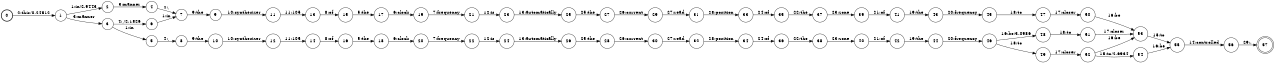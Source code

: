 digraph FST {
rankdir = LR;
size = "8.5,11";
label = "";
center = 1;
orientation = Portrait;
ranksep = "0.4";
nodesep = "0.25";
0 [label = "0", shape = circle, style = bold, fontsize = 14]
	0 -> 1 [label = "2:this/0.24512", fontsize = 14];
1 [label = "1", shape = circle, style = solid, fontsize = 14]
	1 -> 2 [label = "1:in/2.9443", fontsize = 14];
	1 -> 3 [label = "3:manner", fontsize = 14];
2 [label = "2", shape = circle, style = solid, fontsize = 14]
	2 -> 4 [label = "3:manner", fontsize = 14];
3 [label = "3", shape = circle, style = solid, fontsize = 14]
	3 -> 5 [label = "1:in", fontsize = 14];
	3 -> 6 [label = "4:,/2.1826", fontsize = 14];
4 [label = "4", shape = circle, style = solid, fontsize = 14]
	4 -> 7 [label = "4:,", fontsize = 14];
5 [label = "5", shape = circle, style = solid, fontsize = 14]
	5 -> 8 [label = "4:,", fontsize = 14];
6 [label = "6", shape = circle, style = solid, fontsize = 14]
	6 -> 7 [label = "1:in", fontsize = 14];
7 [label = "7", shape = circle, style = solid, fontsize = 14]
	7 -> 9 [label = "9:the", fontsize = 14];
8 [label = "8", shape = circle, style = solid, fontsize = 14]
	8 -> 10 [label = "9:the", fontsize = 14];
9 [label = "9", shape = circle, style = solid, fontsize = 14]
	9 -> 11 [label = "10:synthesizer", fontsize = 14];
10 [label = "10", shape = circle, style = solid, fontsize = 14]
	10 -> 12 [label = "10:synthesizer", fontsize = 14];
11 [label = "11", shape = circle, style = solid, fontsize = 14]
	11 -> 13 [label = "11:105", fontsize = 14];
12 [label = "12", shape = circle, style = solid, fontsize = 14]
	12 -> 14 [label = "11:105", fontsize = 14];
13 [label = "13", shape = circle, style = solid, fontsize = 14]
	13 -> 15 [label = "8:of", fontsize = 14];
14 [label = "14", shape = circle, style = solid, fontsize = 14]
	14 -> 16 [label = "8:of", fontsize = 14];
15 [label = "15", shape = circle, style = solid, fontsize = 14]
	15 -> 17 [label = "5:the", fontsize = 14];
16 [label = "16", shape = circle, style = solid, fontsize = 14]
	16 -> 18 [label = "5:the", fontsize = 14];
17 [label = "17", shape = circle, style = solid, fontsize = 14]
	17 -> 19 [label = "6:clock", fontsize = 14];
18 [label = "18", shape = circle, style = solid, fontsize = 14]
	18 -> 20 [label = "6:clock", fontsize = 14];
19 [label = "19", shape = circle, style = solid, fontsize = 14]
	19 -> 21 [label = "7:frequency", fontsize = 14];
20 [label = "20", shape = circle, style = solid, fontsize = 14]
	20 -> 22 [label = "7:frequency", fontsize = 14];
21 [label = "21", shape = circle, style = solid, fontsize = 14]
	21 -> 23 [label = "12:is", fontsize = 14];
22 [label = "22", shape = circle, style = solid, fontsize = 14]
	22 -> 24 [label = "12:is", fontsize = 14];
23 [label = "23", shape = circle, style = solid, fontsize = 14]
	23 -> 25 [label = "13:automatically", fontsize = 14];
24 [label = "24", shape = circle, style = solid, fontsize = 14]
	24 -> 26 [label = "13:automatically", fontsize = 14];
25 [label = "25", shape = circle, style = solid, fontsize = 14]
	25 -> 27 [label = "25:the", fontsize = 14];
26 [label = "26", shape = circle, style = solid, fontsize = 14]
	26 -> 28 [label = "25:the", fontsize = 14];
27 [label = "27", shape = circle, style = solid, fontsize = 14]
	27 -> 29 [label = "26:current", fontsize = 14];
28 [label = "28", shape = circle, style = solid, fontsize = 14]
	28 -> 30 [label = "26:current", fontsize = 14];
29 [label = "29", shape = circle, style = solid, fontsize = 14]
	29 -> 31 [label = "27:read", fontsize = 14];
30 [label = "30", shape = circle, style = solid, fontsize = 14]
	30 -> 32 [label = "27:read", fontsize = 14];
31 [label = "31", shape = circle, style = solid, fontsize = 14]
	31 -> 33 [label = "28:position", fontsize = 14];
32 [label = "32", shape = circle, style = solid, fontsize = 14]
	32 -> 34 [label = "28:position", fontsize = 14];
33 [label = "33", shape = circle, style = solid, fontsize = 14]
	33 -> 35 [label = "24:of", fontsize = 14];
34 [label = "34", shape = circle, style = solid, fontsize = 14]
	34 -> 36 [label = "24:of", fontsize = 14];
35 [label = "35", shape = circle, style = solid, fontsize = 14]
	35 -> 37 [label = "22:the", fontsize = 14];
36 [label = "36", shape = circle, style = solid, fontsize = 14]
	36 -> 38 [label = "22:the", fontsize = 14];
37 [label = "37", shape = circle, style = solid, fontsize = 14]
	37 -> 39 [label = "23:zone", fontsize = 14];
38 [label = "38", shape = circle, style = solid, fontsize = 14]
	38 -> 40 [label = "23:zone", fontsize = 14];
39 [label = "39", shape = circle, style = solid, fontsize = 14]
	39 -> 41 [label = "21:of", fontsize = 14];
40 [label = "40", shape = circle, style = solid, fontsize = 14]
	40 -> 42 [label = "21:of", fontsize = 14];
41 [label = "41", shape = circle, style = solid, fontsize = 14]
	41 -> 43 [label = "19:the", fontsize = 14];
42 [label = "42", shape = circle, style = solid, fontsize = 14]
	42 -> 44 [label = "19:the", fontsize = 14];
43 [label = "43", shape = circle, style = solid, fontsize = 14]
	43 -> 45 [label = "20:frequency", fontsize = 14];
44 [label = "44", shape = circle, style = solid, fontsize = 14]
	44 -> 46 [label = "20:frequency", fontsize = 14];
45 [label = "45", shape = circle, style = solid, fontsize = 14]
	45 -> 47 [label = "18:to", fontsize = 14];
46 [label = "46", shape = circle, style = solid, fontsize = 14]
	46 -> 48 [label = "16:be/3.0986", fontsize = 14];
	46 -> 49 [label = "18:to", fontsize = 14];
47 [label = "47", shape = circle, style = solid, fontsize = 14]
	47 -> 50 [label = "17:closer", fontsize = 14];
48 [label = "48", shape = circle, style = solid, fontsize = 14]
	48 -> 51 [label = "18:to", fontsize = 14];
49 [label = "49", shape = circle, style = solid, fontsize = 14]
	49 -> 52 [label = "17:closer", fontsize = 14];
50 [label = "50", shape = circle, style = solid, fontsize = 14]
	50 -> 53 [label = "16:be", fontsize = 14];
51 [label = "51", shape = circle, style = solid, fontsize = 14]
	51 -> 53 [label = "17:closer", fontsize = 14];
52 [label = "52", shape = circle, style = solid, fontsize = 14]
	52 -> 53 [label = "16:be", fontsize = 14];
	52 -> 54 [label = "15:to/2.6934", fontsize = 14];
53 [label = "53", shape = circle, style = solid, fontsize = 14]
	53 -> 55 [label = "15:to", fontsize = 14];
54 [label = "54", shape = circle, style = solid, fontsize = 14]
	54 -> 55 [label = "16:be", fontsize = 14];
55 [label = "55", shape = circle, style = solid, fontsize = 14]
	55 -> 56 [label = "14:controlled", fontsize = 14];
56 [label = "56", shape = circle, style = solid, fontsize = 14]
	56 -> 57 [label = "29:.", fontsize = 14];
57 [label = "57", shape = doublecircle, style = solid, fontsize = 14]
}

